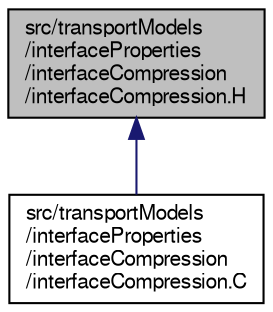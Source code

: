 digraph "src/transportModels/interfaceProperties/interfaceCompression/interfaceCompression.H"
{
  bgcolor="transparent";
  edge [fontname="FreeSans",fontsize="10",labelfontname="FreeSans",labelfontsize="10"];
  node [fontname="FreeSans",fontsize="10",shape=record];
  Node1 [label="src/transportModels\l/interfaceProperties\l/interfaceCompression\l/interfaceCompression.H",height=0.2,width=0.4,color="black", fillcolor="grey75", style="filled" fontcolor="black"];
  Node1 -> Node2 [dir="back",color="midnightblue",fontsize="10",style="solid",fontname="FreeSans"];
  Node2 [label="src/transportModels\l/interfaceProperties\l/interfaceCompression\l/interfaceCompression.C",height=0.2,width=0.4,color="black",URL="$a09943.html"];
}
